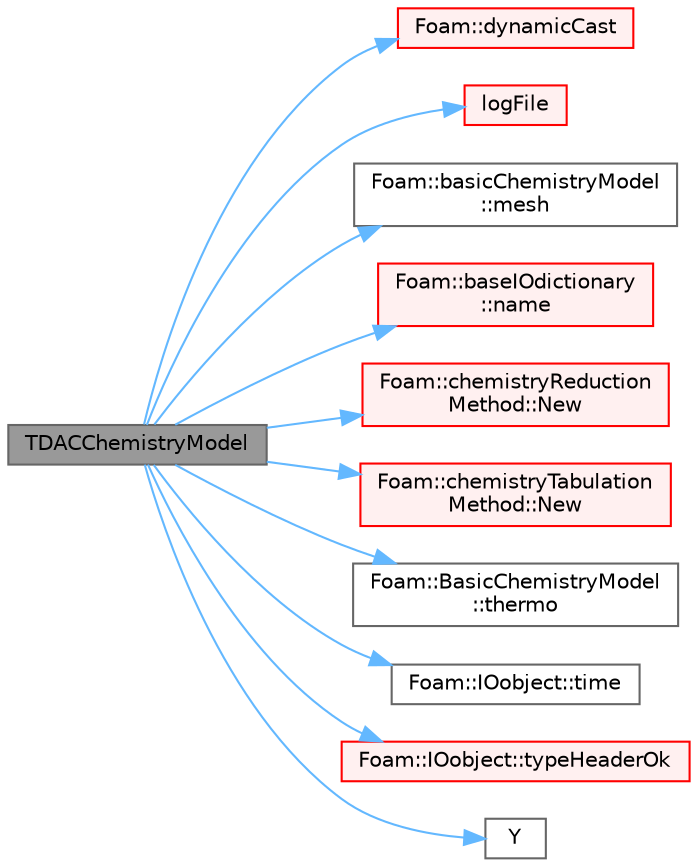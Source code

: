 digraph "TDACChemistryModel"
{
 // LATEX_PDF_SIZE
  bgcolor="transparent";
  edge [fontname=Helvetica,fontsize=10,labelfontname=Helvetica,labelfontsize=10];
  node [fontname=Helvetica,fontsize=10,shape=box,height=0.2,width=0.4];
  rankdir="LR";
  Node1 [id="Node000001",label="TDACChemistryModel",height=0.2,width=0.4,color="gray40", fillcolor="grey60", style="filled", fontcolor="black",tooltip=" "];
  Node1 -> Node2 [id="edge1_Node000001_Node000002",color="steelblue1",style="solid",tooltip=" "];
  Node2 [id="Node000002",label="Foam::dynamicCast",height=0.2,width=0.4,color="red", fillcolor="#FFF0F0", style="filled",URL="$namespaceFoam.html#aa767edd5d28688ff040587b2da7035a4",tooltip=" "];
  Node1 -> Node6 [id="edge2_Node000001_Node000006",color="steelblue1",style="solid",tooltip=" "];
  Node6 [id="Node000006",label="logFile",height=0.2,width=0.4,color="red", fillcolor="#FFF0F0", style="filled",URL="$classFoam_1_1TDACChemistryModel.html#a3a54ca04b4cf33c823bfa032c2d637a3",tooltip=" "];
  Node1 -> Node19 [id="edge3_Node000001_Node000019",color="steelblue1",style="solid",tooltip=" "];
  Node19 [id="Node000019",label="Foam::basicChemistryModel\l::mesh",height=0.2,width=0.4,color="grey40", fillcolor="white", style="filled",URL="$classFoam_1_1basicChemistryModel.html#acb31d92d519d673eae6328d85d16fa52",tooltip=" "];
  Node1 -> Node20 [id="edge4_Node000001_Node000020",color="steelblue1",style="solid",tooltip=" "];
  Node20 [id="Node000020",label="Foam::baseIOdictionary\l::name",height=0.2,width=0.4,color="red", fillcolor="#FFF0F0", style="filled",URL="$classFoam_1_1baseIOdictionary.html#ade4113569ef0db70665fded275a5e38e",tooltip=" "];
  Node1 -> Node22 [id="edge5_Node000001_Node000022",color="steelblue1",style="solid",tooltip=" "];
  Node22 [id="Node000022",label="Foam::chemistryReduction\lMethod::New",height=0.2,width=0.4,color="red", fillcolor="#FFF0F0", style="filled",URL="$classFoam_1_1chemistryReductionMethod.html#a5de82d36230bbf4c0031a57aaaf1131a",tooltip=" "];
  Node1 -> Node35 [id="edge6_Node000001_Node000035",color="steelblue1",style="solid",tooltip=" "];
  Node35 [id="Node000035",label="Foam::chemistryTabulation\lMethod::New",height=0.2,width=0.4,color="red", fillcolor="#FFF0F0", style="filled",URL="$classFoam_1_1chemistryTabulationMethod.html#aca13b40b8f79fc509a9e2e0df5ad043c",tooltip=" "];
  Node1 -> Node36 [id="edge7_Node000001_Node000036",color="steelblue1",style="solid",tooltip=" "];
  Node36 [id="Node000036",label="Foam::BasicChemistryModel\l::thermo",height=0.2,width=0.4,color="grey40", fillcolor="white", style="filled",URL="$classFoam_1_1BasicChemistryModel.html#acc4713ada21d71c7c5734019c38fd9c0",tooltip=" "];
  Node1 -> Node37 [id="edge8_Node000001_Node000037",color="steelblue1",style="solid",tooltip=" "];
  Node37 [id="Node000037",label="Foam::IOobject::time",height=0.2,width=0.4,color="grey40", fillcolor="white", style="filled",URL="$classFoam_1_1IOobject.html#a063241beec817c2d3664aaea16d09f20",tooltip=" "];
  Node1 -> Node38 [id="edge9_Node000001_Node000038",color="steelblue1",style="solid",tooltip=" "];
  Node38 [id="Node000038",label="Foam::IOobject::typeHeaderOk",height=0.2,width=0.4,color="red", fillcolor="#FFF0F0", style="filled",URL="$classFoam_1_1IOobject.html#a48b9a53e7714e526af3603a0502a83eb",tooltip=" "];
  Node1 -> Node47 [id="edge10_Node000001_Node000047",color="steelblue1",style="solid",tooltip=" "];
  Node47 [id="Node000047",label="Y",height=0.2,width=0.4,color="grey40", fillcolor="white", style="filled",URL="$classFoam_1_1TDACChemistryModel.html#a98fc615b86ae04a5a00a36c8fb619a16",tooltip=" "];
}
